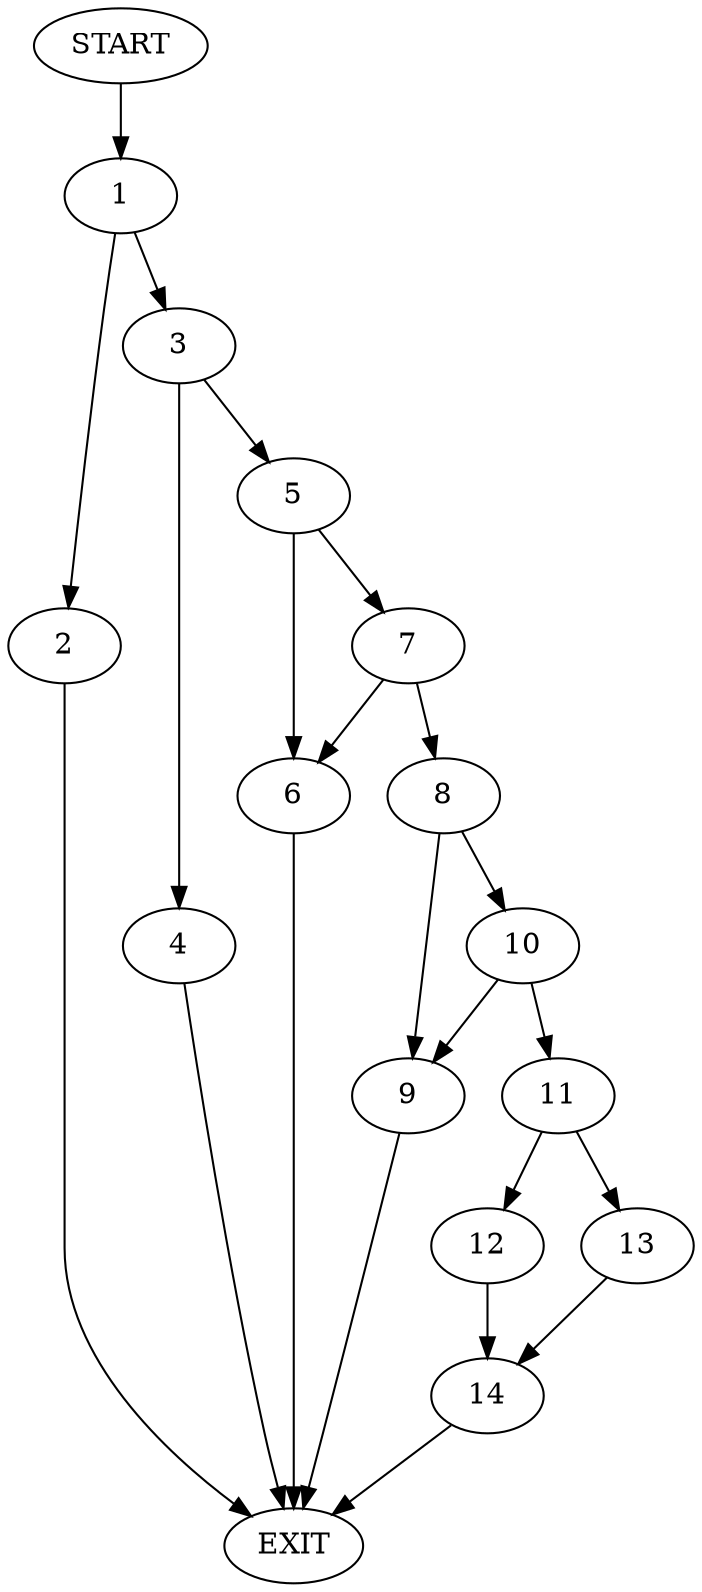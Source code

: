 digraph {
0 [label="START"]
15 [label="EXIT"]
0 -> 1
1 -> 2
1 -> 3
2 -> 15
3 -> 4
3 -> 5
4 -> 15
5 -> 6
5 -> 7
6 -> 15
7 -> 8
7 -> 6
8 -> 9
8 -> 10
9 -> 15
10 -> 11
10 -> 9
11 -> 12
11 -> 13
13 -> 14
12 -> 14
14 -> 15
}
